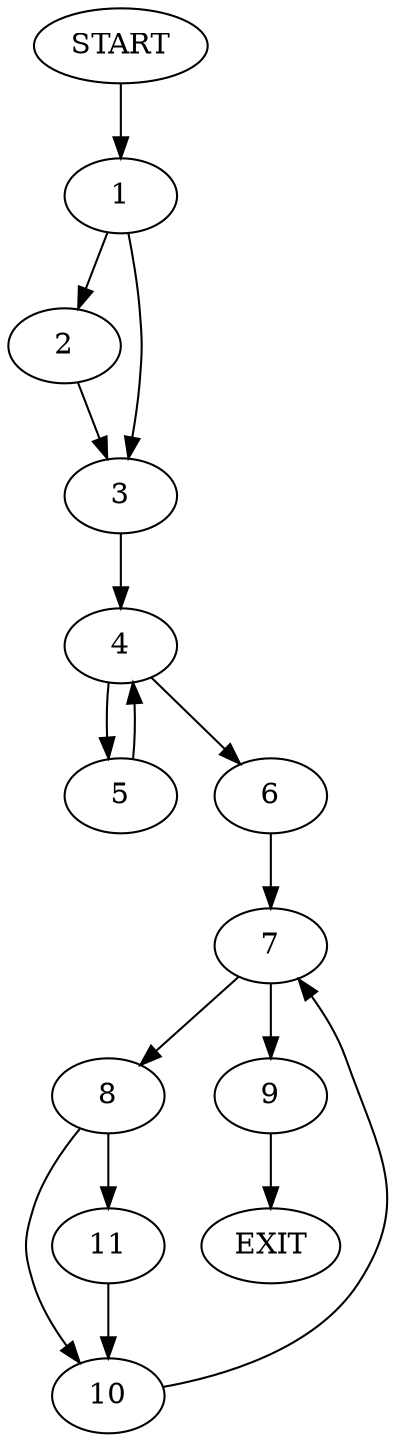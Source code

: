 digraph {
0 [label="START"]
12 [label="EXIT"]
0 -> 1
1 -> 2
1 -> 3
2 -> 3
3 -> 4
4 -> 5
4 -> 6
5 -> 4
6 -> 7
7 -> 8
7 -> 9
9 -> 12
8 -> 10
8 -> 11
11 -> 10
10 -> 7
}
